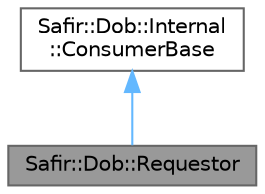digraph "Safir::Dob::Requestor"
{
 // LATEX_PDF_SIZE
  bgcolor="transparent";
  edge [fontname=Helvetica,fontsize=10,labelfontname=Helvetica,labelfontsize=10];
  node [fontname=Helvetica,fontsize=10,shape=box,height=0.2,width=0.4];
  Node1 [label="Safir::Dob::Requestor",height=0.2,width=0.4,color="gray40", fillcolor="grey60", style="filled", fontcolor="black",tooltip="Interface to be implemented by an application that sends requests (Request on entities or service req..."];
  Node2 -> Node1 [dir="back",color="steelblue1",style="solid"];
  Node2 [label="Safir::Dob::Internal\l::ConsumerBase",height=0.2,width=0.4,color="gray40", fillcolor="white", style="filled",URL="$a01327.html",tooltip="Base class used when composing more elaborated interfaces."];
}
